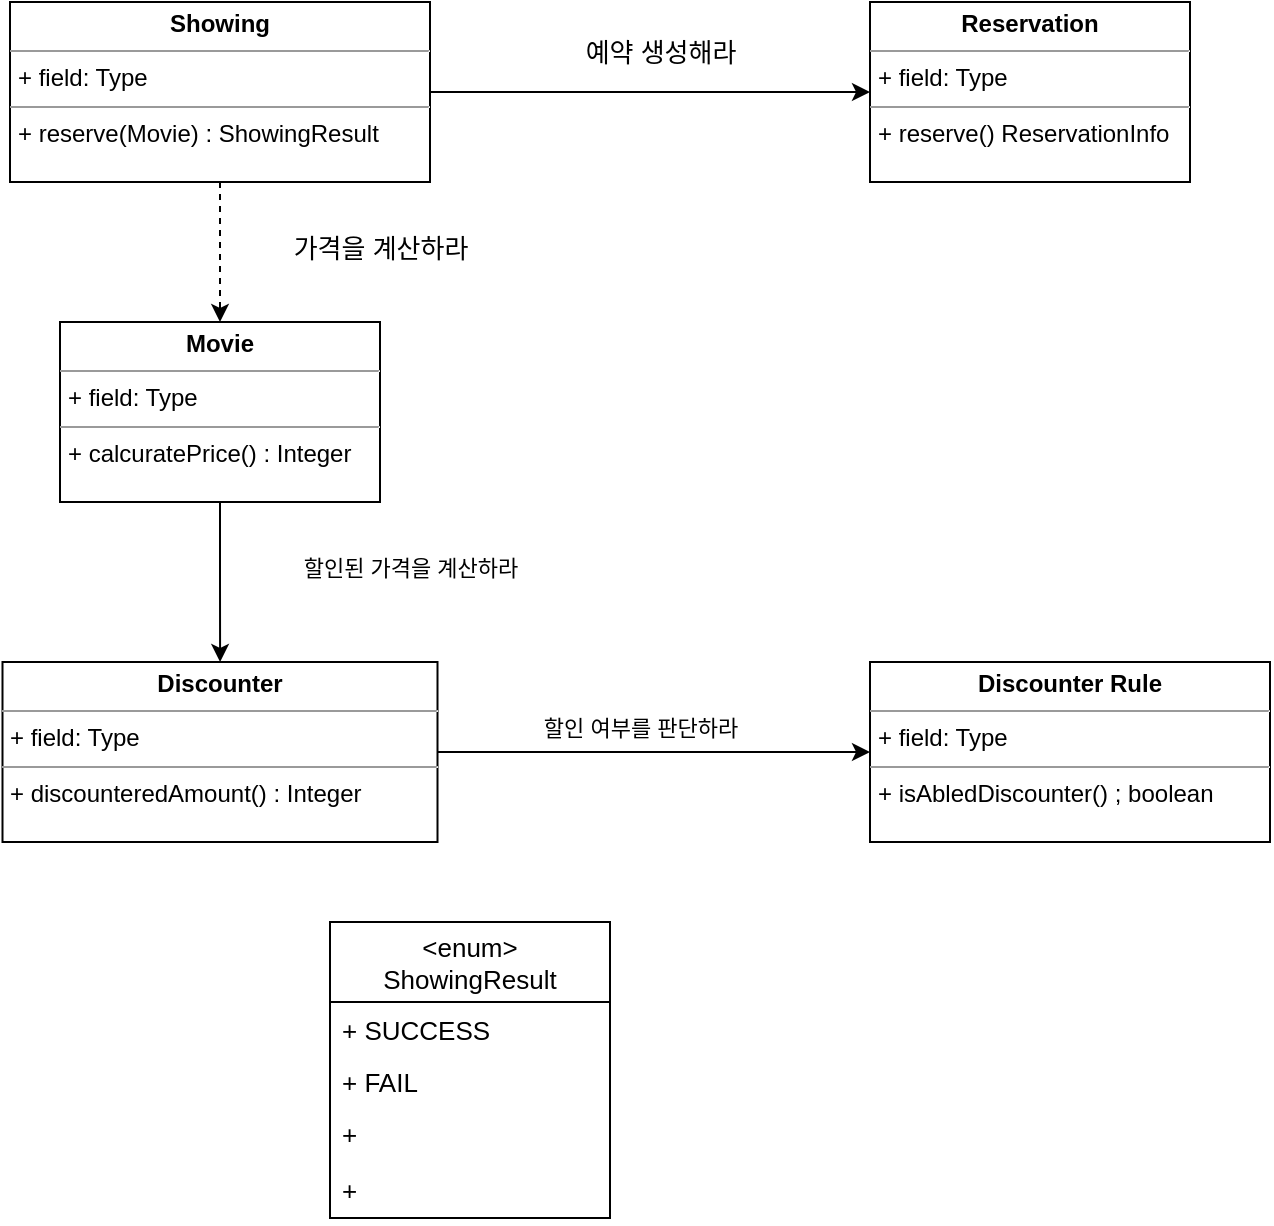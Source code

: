 <mxfile version="20.5.3" type="embed" pages="2"><diagram name="클래스 다이어그램" id="fg0hdYamoDkEO5FkSazv"><mxGraphModel dx="1000" dy="482" grid="1" gridSize="10" guides="1" tooltips="1" connect="1" arrows="1" fold="1" page="1" pageScale="1" pageWidth="827" pageHeight="1169" math="0" shadow="0"><root><mxCell id="0"/><mxCell id="1" parent="0"/><mxCell id="N9k6go1t3sRG1Ku_PZO6-28" style="edgeStyle=orthogonalEdgeStyle;rounded=0;orthogonalLoop=1;jettySize=auto;html=1;" parent="1" source="N9k6go1t3sRG1Ku_PZO6-14" target="N9k6go1t3sRG1Ku_PZO6-21" edge="1"><mxGeometry relative="1" as="geometry"/></mxCell><mxCell id="N9k6go1t3sRG1Ku_PZO6-31" style="edgeStyle=orthogonalEdgeStyle;rounded=0;orthogonalLoop=1;jettySize=auto;html=1;dashed=1;" parent="1" source="N9k6go1t3sRG1Ku_PZO6-14" target="N9k6go1t3sRG1Ku_PZO6-30" edge="1"><mxGeometry relative="1" as="geometry"/></mxCell><mxCell id="N9k6go1t3sRG1Ku_PZO6-14" value="&lt;p style=&quot;margin:0px;margin-top:4px;text-align:center;&quot;&gt;&lt;b&gt;Showing&lt;/b&gt;&lt;/p&gt;&lt;hr size=&quot;1&quot;&gt;&lt;p style=&quot;margin:0px;margin-left:4px;&quot;&gt;+ field: Type&lt;/p&gt;&lt;hr size=&quot;1&quot;&gt;&lt;p style=&quot;margin:0px;margin-left:4px;&quot;&gt;+ reserve(Movie) : ShowingResult&lt;/p&gt;" style="verticalAlign=top;align=left;overflow=fill;fontSize=12;fontFamily=Helvetica;html=1;whiteSpace=wrap;" parent="1" vertex="1"><mxGeometry x="30" y="40" width="210" height="90" as="geometry"/></mxCell><mxCell id="N9k6go1t3sRG1Ku_PZO6-21" value="&lt;p style=&quot;margin:0px;margin-top:4px;text-align:center;&quot;&gt;&lt;b&gt;Reservation&lt;/b&gt;&lt;/p&gt;&lt;hr size=&quot;1&quot;&gt;&lt;p style=&quot;margin:0px;margin-left:4px;&quot;&gt;+ field: Type&lt;/p&gt;&lt;hr size=&quot;1&quot;&gt;&lt;p style=&quot;margin:0px;margin-left:4px;&quot;&gt;+ reserve() ReservationInfo&lt;/p&gt;" style="verticalAlign=top;align=left;overflow=fill;fontSize=12;fontFamily=Helvetica;html=1;whiteSpace=wrap;" parent="1" vertex="1"><mxGeometry x="460" y="40" width="160" height="90" as="geometry"/></mxCell><mxCell id="N9k6go1t3sRG1Ku_PZO6-33" style="edgeStyle=orthogonalEdgeStyle;rounded=0;orthogonalLoop=1;jettySize=auto;html=1;" parent="1" source="N9k6go1t3sRG1Ku_PZO6-30" target="N9k6go1t3sRG1Ku_PZO6-32" edge="1"><mxGeometry relative="1" as="geometry"/></mxCell><mxCell id="N9k6go1t3sRG1Ku_PZO6-30" value="&lt;p style=&quot;margin:0px;margin-top:4px;text-align:center;&quot;&gt;&lt;b&gt;Movie&lt;/b&gt;&lt;/p&gt;&lt;hr size=&quot;1&quot;&gt;&lt;p style=&quot;margin:0px;margin-left:4px;&quot;&gt;+ field: Type&lt;/p&gt;&lt;hr size=&quot;1&quot;&gt;&lt;p style=&quot;margin:0px;margin-left:4px;&quot;&gt;+ calcuratePrice() : Integer&lt;/p&gt;" style="verticalAlign=top;align=left;overflow=fill;fontSize=12;fontFamily=Helvetica;html=1;whiteSpace=wrap;" parent="1" vertex="1"><mxGeometry x="55" y="200" width="160" height="90" as="geometry"/></mxCell><mxCell id="N9k6go1t3sRG1Ku_PZO6-35" style="edgeStyle=orthogonalEdgeStyle;rounded=0;orthogonalLoop=1;jettySize=auto;html=1;" parent="1" source="N9k6go1t3sRG1Ku_PZO6-32" target="N9k6go1t3sRG1Ku_PZO6-34" edge="1"><mxGeometry relative="1" as="geometry"/></mxCell><mxCell id="N9k6go1t3sRG1Ku_PZO6-32" value="&lt;p style=&quot;margin:0px;margin-top:4px;text-align:center;&quot;&gt;&lt;b&gt;Discounter&lt;/b&gt;&lt;/p&gt;&lt;hr size=&quot;1&quot;&gt;&lt;p style=&quot;margin:0px;margin-left:4px;&quot;&gt;+ field: Type&lt;/p&gt;&lt;hr size=&quot;1&quot;&gt;&lt;p style=&quot;margin:0px;margin-left:4px;&quot;&gt;+ discounteredAmount&lt;span style=&quot;background-color: initial;&quot;&gt;() : Integer&lt;/span&gt;&lt;/p&gt;" style="verticalAlign=top;align=left;overflow=fill;fontSize=12;fontFamily=Helvetica;html=1;whiteSpace=wrap;" parent="1" vertex="1"><mxGeometry x="26.25" y="370" width="217.5" height="90" as="geometry"/></mxCell><mxCell id="N9k6go1t3sRG1Ku_PZO6-34" value="&lt;p style=&quot;margin:0px;margin-top:4px;text-align:center;&quot;&gt;&lt;b&gt;Discounter Rule&lt;/b&gt;&lt;/p&gt;&lt;hr size=&quot;1&quot;&gt;&lt;p style=&quot;margin:0px;margin-left:4px;&quot;&gt;+ field: Type&lt;/p&gt;&lt;hr size=&quot;1&quot;&gt;&lt;p style=&quot;margin:0px;margin-left:4px;&quot;&gt;+ isAbledDiscounter() ; boolean&lt;/p&gt;" style="verticalAlign=top;align=left;overflow=fill;fontSize=12;fontFamily=Helvetica;html=1;whiteSpace=wrap;" parent="1" vertex="1"><mxGeometry x="460" y="370" width="200" height="90" as="geometry"/></mxCell><mxCell id="N9k6go1t3sRG1Ku_PZO6-37" value="&lt;font style=&quot;font-size: 13px;&quot;&gt;예약 생성해라&lt;/font&gt;" style="text;html=1;align=center;verticalAlign=middle;resizable=0;points=[];autosize=1;strokeColor=none;fillColor=none;fontSize=11;fontFamily=Helvetica;fontColor=default;" parent="1" vertex="1"><mxGeometry x="310" y="50" width="90" height="30" as="geometry"/></mxCell><mxCell id="N9k6go1t3sRG1Ku_PZO6-38" value="&lt;font style=&quot;font-size: 13px;&quot;&gt;가격을 계산하라&lt;/font&gt;" style="text;html=1;align=center;verticalAlign=middle;resizable=0;points=[];autosize=1;strokeColor=none;fillColor=none;fontSize=11;fontFamily=Helvetica;fontColor=default;" parent="1" vertex="1"><mxGeometry x="160" y="148" width="110" height="30" as="geometry"/></mxCell><mxCell id="N9k6go1t3sRG1Ku_PZO6-39" value="할인된 가격을 계산하라" style="text;html=1;align=center;verticalAlign=middle;resizable=0;points=[];autosize=1;strokeColor=none;fillColor=none;fontSize=11;fontFamily=Helvetica;fontColor=default;" parent="1" vertex="1"><mxGeometry x="160" y="308" width="140" height="30" as="geometry"/></mxCell><mxCell id="N9k6go1t3sRG1Ku_PZO6-40" value="할인 여부를 판단하라" style="text;html=1;align=center;verticalAlign=middle;resizable=0;points=[];autosize=1;strokeColor=none;fillColor=none;fontSize=11;fontFamily=Helvetica;fontColor=default;" parent="1" vertex="1"><mxGeometry x="280" y="388" width="130" height="30" as="geometry"/></mxCell><mxCell id="toro-8yTVN0GT57zgmqv-1" value="&lt;enum&gt;&#10;ShowingResult" style="swimlane;fontStyle=0;childLayout=stackLayout;horizontal=1;startSize=40;fillColor=none;horizontalStack=0;resizeParent=1;resizeParentMax=0;resizeLast=0;collapsible=1;marginBottom=0;fontSize=13;" parent="1" vertex="1"><mxGeometry x="190" y="500" width="140" height="148" as="geometry"/></mxCell><mxCell id="toro-8yTVN0GT57zgmqv-2" value="+ SUCCESS" style="text;strokeColor=none;fillColor=none;align=left;verticalAlign=top;spacingLeft=4;spacingRight=4;overflow=hidden;rotatable=0;points=[[0,0.5],[1,0.5]];portConstraint=eastwest;fontSize=13;" parent="toro-8yTVN0GT57zgmqv-1" vertex="1"><mxGeometry y="40" width="140" height="26" as="geometry"/></mxCell><mxCell id="toro-8yTVN0GT57zgmqv-3" value="+ FAIL" style="text;strokeColor=none;fillColor=none;align=left;verticalAlign=top;spacingLeft=4;spacingRight=4;overflow=hidden;rotatable=0;points=[[0,0.5],[1,0.5]];portConstraint=eastwest;fontSize=13;" parent="toro-8yTVN0GT57zgmqv-1" vertex="1"><mxGeometry y="66" width="140" height="26" as="geometry"/></mxCell><mxCell id="toro-8yTVN0GT57zgmqv-4" value="+ &#10;" style="text;strokeColor=none;fillColor=none;align=left;verticalAlign=top;spacingLeft=4;spacingRight=4;overflow=hidden;rotatable=0;points=[[0,0.5],[1,0.5]];portConstraint=eastwest;fontSize=13;" parent="toro-8yTVN0GT57zgmqv-1" vertex="1"><mxGeometry y="92" width="140" height="28" as="geometry"/></mxCell><mxCell id="toro-8yTVN0GT57zgmqv-5" value="+ &#10;" style="text;strokeColor=none;fillColor=none;align=left;verticalAlign=top;spacingLeft=4;spacingRight=4;overflow=hidden;rotatable=0;points=[[0,0.5],[1,0.5]];portConstraint=eastwest;fontSize=13;" parent="toro-8yTVN0GT57zgmqv-1" vertex="1"><mxGeometry y="120" width="140" height="28" as="geometry"/></mxCell></root></mxGraphModel></diagram><diagram id="t-sJr2Lxvibr4370Rk68" name="시퀀스 다이어그램"><mxGraphModel dx="1117" dy="759" grid="1" gridSize="10" guides="1" tooltips="1" connect="1" arrows="1" fold="1" page="1" pageScale="1" pageWidth="827" pageHeight="1169" math="0" shadow="0"><root><mxCell id="0"/><mxCell id="1" parent="0"/><mxCell id="p2jNRnlfr26-qJUX-Efz-4" style="edgeStyle=elbowEdgeStyle;shape=connector;curved=0;rounded=0;orthogonalLoop=1;jettySize=auto;elbow=vertical;html=1;labelBackgroundColor=default;strokeColor=default;fontFamily=Helvetica;fontSize=11;fontColor=default;endArrow=block;" parent="1" source="p2jNRnlfr26-qJUX-Efz-1" target="p2jNRnlfr26-qJUX-Efz-2" edge="1"><mxGeometry relative="1" as="geometry"><Array as="points"><mxPoint x="240" y="140"/></Array></mxGeometry></mxCell><mxCell id="p2jNRnlfr26-qJUX-Efz-1" value="&lt;b&gt;Showing&lt;/b&gt;" style="shape=umlLifeline;perimeter=lifelinePerimeter;whiteSpace=wrap;html=1;container=1;dropTarget=0;collapsible=0;recursiveResize=0;outlineConnect=0;portConstraint=eastwest;newEdgeStyle={&quot;edgeStyle&quot;:&quot;elbowEdgeStyle&quot;,&quot;elbow&quot;:&quot;vertical&quot;,&quot;curved&quot;:0,&quot;rounded&quot;:0};fontFamily=Helvetica;fontSize=11;fontColor=default;" parent="1" vertex="1"><mxGeometry x="100" y="40" width="100" height="240" as="geometry"/></mxCell><mxCell id="p2jNRnlfr26-qJUX-Efz-11" style="edgeStyle=elbowEdgeStyle;shape=connector;curved=0;rounded=0;orthogonalLoop=1;jettySize=auto;elbow=vertical;html=1;labelBackgroundColor=default;strokeColor=default;fontFamily=Helvetica;fontSize=11;fontColor=default;endArrow=block;" parent="1" source="p2jNRnlfr26-qJUX-Efz-1" target="p2jNRnlfr26-qJUX-Efz-3" edge="1"><mxGeometry relative="1" as="geometry"><Array as="points"><mxPoint x="360" y="220"/><mxPoint x="260" y="200"/></Array></mxGeometry></mxCell><mxCell id="p2jNRnlfr26-qJUX-Efz-14" style="edgeStyle=elbowEdgeStyle;shape=connector;curved=0;rounded=0;orthogonalLoop=1;jettySize=auto;elbow=vertical;html=1;labelBackgroundColor=default;strokeColor=default;fontFamily=Helvetica;fontSize=11;fontColor=default;endArrow=block;" parent="1" source="p2jNRnlfr26-qJUX-Efz-2" target="p2jNRnlfr26-qJUX-Efz-13" edge="1"><mxGeometry relative="1" as="geometry"/></mxCell><mxCell id="p2jNRnlfr26-qJUX-Efz-2" value="&lt;b&gt;Movie&lt;/b&gt;" style="shape=umlLifeline;perimeter=lifelinePerimeter;whiteSpace=wrap;html=1;container=1;dropTarget=0;collapsible=0;recursiveResize=0;outlineConnect=0;portConstraint=eastwest;newEdgeStyle={&quot;edgeStyle&quot;:&quot;elbowEdgeStyle&quot;,&quot;elbow&quot;:&quot;vertical&quot;,&quot;curved&quot;:0,&quot;rounded&quot;:0};fontFamily=Helvetica;fontSize=11;fontColor=default;" parent="1" vertex="1"><mxGeometry x="270" y="40" width="100" height="240" as="geometry"/></mxCell><mxCell id="p2jNRnlfr26-qJUX-Efz-3" value="&lt;b&gt;Reservation&lt;/b&gt;" style="shape=umlLifeline;perimeter=lifelinePerimeter;whiteSpace=wrap;html=1;container=1;dropTarget=0;collapsible=0;recursiveResize=0;outlineConnect=0;portConstraint=eastwest;newEdgeStyle={&quot;edgeStyle&quot;:&quot;elbowEdgeStyle&quot;,&quot;elbow&quot;:&quot;vertical&quot;,&quot;curved&quot;:0,&quot;rounded&quot;:0};fontFamily=Helvetica;fontSize=11;fontColor=default;" parent="1" vertex="1"><mxGeometry x="560" y="40" width="100" height="240" as="geometry"/></mxCell><mxCell id="p2jNRnlfr26-qJUX-Efz-5" value="가격을 계산하라" style="text;html=1;align=center;verticalAlign=middle;resizable=0;points=[];autosize=1;strokeColor=none;fillColor=none;fontSize=11;fontFamily=Helvetica;fontColor=default;" parent="1" vertex="1"><mxGeometry x="180" y="110" width="100" height="30" as="geometry"/></mxCell><mxCell id="p2jNRnlfr26-qJUX-Efz-10" value="예매하라" style="html=1;verticalAlign=bottom;endArrow=block;edgeStyle=elbowEdgeStyle;elbow=vertical;curved=0;rounded=0;labelBackgroundColor=default;strokeColor=default;fontFamily=Helvetica;fontSize=11;fontColor=default;shape=connector;" parent="1" target="p2jNRnlfr26-qJUX-Efz-1" edge="1"><mxGeometry width="80" relative="1" as="geometry"><mxPoint x="80" y="120" as="sourcePoint"/><mxPoint x="100" y="100" as="targetPoint"/><Array as="points"><mxPoint x="100" y="120"/></Array></mxGeometry></mxCell><mxCell id="p2jNRnlfr26-qJUX-Efz-12" value="예약을 생성해라" style="text;html=1;align=center;verticalAlign=middle;resizable=0;points=[];autosize=1;strokeColor=none;fillColor=none;fontSize=11;fontFamily=Helvetica;fontColor=default;" parent="1" vertex="1"><mxGeometry x="180" y="190" width="100" height="30" as="geometry"/></mxCell><mxCell id="p2jNRnlfr26-qJUX-Efz-13" value="&lt;b&gt;Discounter&lt;/b&gt;" style="shape=umlLifeline;perimeter=lifelinePerimeter;whiteSpace=wrap;html=1;container=1;dropTarget=0;collapsible=0;recursiveResize=0;outlineConnect=0;portConstraint=eastwest;newEdgeStyle={&quot;edgeStyle&quot;:&quot;elbowEdgeStyle&quot;,&quot;elbow&quot;:&quot;vertical&quot;,&quot;curved&quot;:0,&quot;rounded&quot;:0};fontFamily=Helvetica;fontSize=11;fontColor=default;" parent="1" vertex="1"><mxGeometry x="420" y="40" width="100" height="240" as="geometry"/></mxCell><mxCell id="p2jNRnlfr26-qJUX-Efz-15" value="할인된 가격을 계산하라" style="text;html=1;align=center;verticalAlign=middle;resizable=0;points=[];autosize=1;strokeColor=none;fillColor=none;fontSize=11;fontFamily=Helvetica;fontColor=default;" parent="1" vertex="1"><mxGeometry x="320" y="130" width="140" height="30" as="geometry"/></mxCell></root></mxGraphModel></diagram></mxfile>